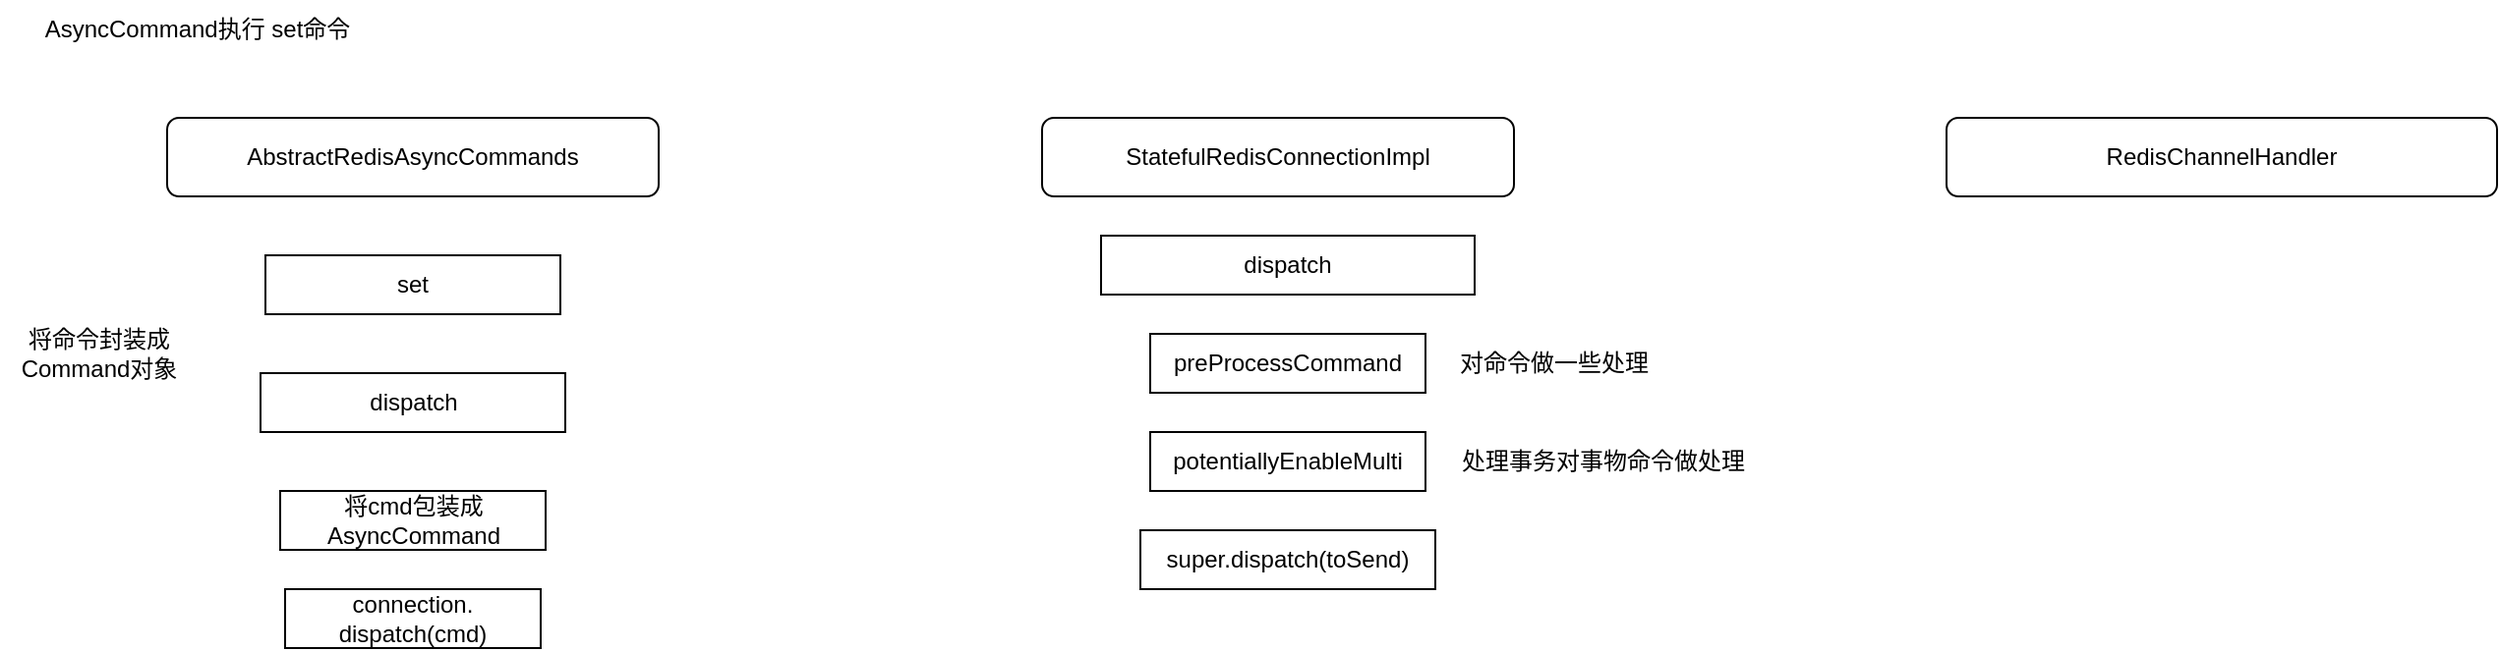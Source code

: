 <mxfile version="23.1.1" type="github">
  <diagram name="第 1 页" id="_IAX3RjcnuZSPw6MRS_n">
    <mxGraphModel dx="1434" dy="746" grid="1" gridSize="10" guides="1" tooltips="1" connect="1" arrows="1" fold="1" page="1" pageScale="1" pageWidth="4681" pageHeight="3300" math="0" shadow="0">
      <root>
        <mxCell id="0" />
        <mxCell id="1" parent="0" />
        <mxCell id="ggBCpc5UuF6ly49hx84A-2" value="AsyncCommand执行 set命令" style="text;html=1;align=center;verticalAlign=middle;resizable=0;points=[];autosize=1;strokeColor=none;fillColor=none;" vertex="1" parent="1">
          <mxGeometry x="110" y="90" width="180" height="30" as="geometry" />
        </mxCell>
        <mxCell id="ggBCpc5UuF6ly49hx84A-4" value="set" style="whiteSpace=wrap;html=1;" vertex="1" parent="1">
          <mxGeometry x="235" y="220" width="150" height="30" as="geometry" />
        </mxCell>
        <mxCell id="ggBCpc5UuF6ly49hx84A-5" value="dispatch" style="whiteSpace=wrap;html=1;" vertex="1" parent="1">
          <mxGeometry x="232.5" y="280" width="155" height="30" as="geometry" />
        </mxCell>
        <mxCell id="ggBCpc5UuF6ly49hx84A-6" value="将命令封装成&lt;br&gt;Command对象" style="text;html=1;align=center;verticalAlign=middle;resizable=0;points=[];autosize=1;strokeColor=none;fillColor=none;" vertex="1" parent="1">
          <mxGeometry x="100" y="250" width="100" height="40" as="geometry" />
        </mxCell>
        <mxCell id="ggBCpc5UuF6ly49hx84A-7" value="将cmd包装成&lt;br style=&quot;border-color: var(--border-color);&quot;&gt;AsyncCommand" style="whiteSpace=wrap;html=1;" vertex="1" parent="1">
          <mxGeometry x="242.5" y="340" width="135" height="30" as="geometry" />
        </mxCell>
        <mxCell id="ggBCpc5UuF6ly49hx84A-8" value="connection.&lt;br&gt;dispatch(cmd)" style="whiteSpace=wrap;html=1;" vertex="1" parent="1">
          <mxGeometry x="245" y="390" width="130" height="30" as="geometry" />
        </mxCell>
        <mxCell id="ggBCpc5UuF6ly49hx84A-9" value="StatefulRedisConnectionImpl" style="rounded=1;whiteSpace=wrap;html=1;" vertex="1" parent="1">
          <mxGeometry x="630" y="150" width="240" height="40" as="geometry" />
        </mxCell>
        <mxCell id="ggBCpc5UuF6ly49hx84A-10" value="dispatch" style="whiteSpace=wrap;html=1;" vertex="1" parent="1">
          <mxGeometry x="660" y="210" width="190" height="30" as="geometry" />
        </mxCell>
        <mxCell id="ggBCpc5UuF6ly49hx84A-11" value="preProcessCommand" style="whiteSpace=wrap;html=1;" vertex="1" parent="1">
          <mxGeometry x="685" y="260" width="140" height="30" as="geometry" />
        </mxCell>
        <mxCell id="ggBCpc5UuF6ly49hx84A-12" value="对命令做一些处理" style="text;html=1;align=center;verticalAlign=middle;resizable=0;points=[];autosize=1;strokeColor=none;fillColor=none;" vertex="1" parent="1">
          <mxGeometry x="830" y="260" width="120" height="30" as="geometry" />
        </mxCell>
        <mxCell id="ggBCpc5UuF6ly49hx84A-13" value="potentiallyEnableMulti" style="whiteSpace=wrap;html=1;" vertex="1" parent="1">
          <mxGeometry x="685" y="310" width="140" height="30" as="geometry" />
        </mxCell>
        <mxCell id="ggBCpc5UuF6ly49hx84A-14" value="AbstractRedisAsyncCommands" style="rounded=1;whiteSpace=wrap;html=1;" vertex="1" parent="1">
          <mxGeometry x="185" y="150" width="250" height="40" as="geometry" />
        </mxCell>
        <mxCell id="ggBCpc5UuF6ly49hx84A-15" value="处理事务对事物命令做处理" style="text;html=1;align=center;verticalAlign=middle;resizable=0;points=[];autosize=1;strokeColor=none;fillColor=none;" vertex="1" parent="1">
          <mxGeometry x="830" y="310" width="170" height="30" as="geometry" />
        </mxCell>
        <mxCell id="ggBCpc5UuF6ly49hx84A-16" value="super.dispatch(toSend)" style="whiteSpace=wrap;html=1;" vertex="1" parent="1">
          <mxGeometry x="680" y="360" width="150" height="30" as="geometry" />
        </mxCell>
        <mxCell id="ggBCpc5UuF6ly49hx84A-17" value="RedisChannelHandler" style="rounded=1;whiteSpace=wrap;html=1;" vertex="1" parent="1">
          <mxGeometry x="1090" y="150" width="280" height="40" as="geometry" />
        </mxCell>
      </root>
    </mxGraphModel>
  </diagram>
</mxfile>
